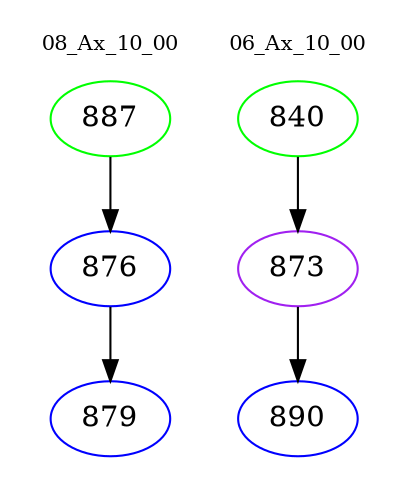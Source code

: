 digraph{
subgraph cluster_0 {
color = white
label = "08_Ax_10_00";
fontsize=10;
T0_887 [label="887", color="green"]
T0_887 -> T0_876 [color="black"]
T0_876 [label="876", color="blue"]
T0_876 -> T0_879 [color="black"]
T0_879 [label="879", color="blue"]
}
subgraph cluster_1 {
color = white
label = "06_Ax_10_00";
fontsize=10;
T1_840 [label="840", color="green"]
T1_840 -> T1_873 [color="black"]
T1_873 [label="873", color="purple"]
T1_873 -> T1_890 [color="black"]
T1_890 [label="890", color="blue"]
}
}
